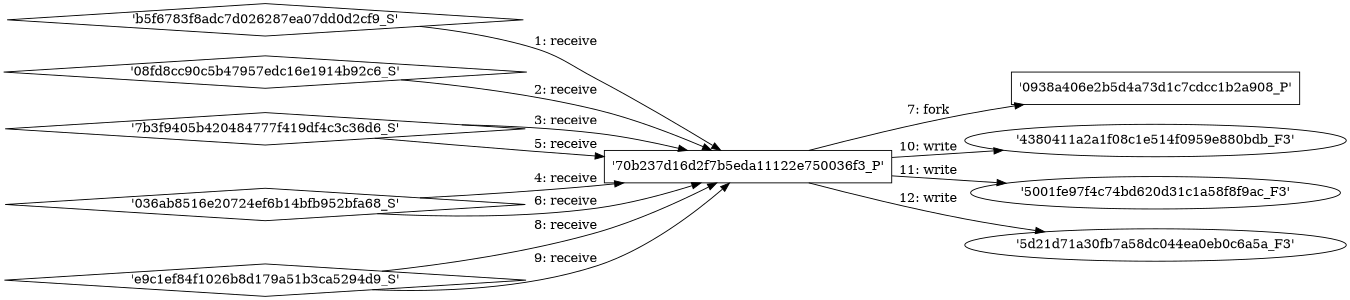 digraph "D:\Learning\Paper\apt\基于CTI的攻击预警\Dataset\攻击图\ASGfromALLCTI\of Pigs and Rockets.dot" {
rankdir="LR"
size="9"
fixedsize="false"
splines="true"
nodesep=0.3
ranksep=0
fontsize=10
overlap="scalexy"
engine= "neato"
	"'70b237d16d2f7b5eda11122e750036f3_P'" [node_type=Process shape=box]
	"'b5f6783f8adc7d026287ea07dd0d2cf9_S'" [node_type=Socket shape=diamond]
	"'b5f6783f8adc7d026287ea07dd0d2cf9_S'" -> "'70b237d16d2f7b5eda11122e750036f3_P'" [label="1: receive"]
	"'70b237d16d2f7b5eda11122e750036f3_P'" [node_type=Process shape=box]
	"'08fd8cc90c5b47957edc16e1914b92c6_S'" [node_type=Socket shape=diamond]
	"'08fd8cc90c5b47957edc16e1914b92c6_S'" -> "'70b237d16d2f7b5eda11122e750036f3_P'" [label="2: receive"]
	"'70b237d16d2f7b5eda11122e750036f3_P'" [node_type=Process shape=box]
	"'7b3f9405b420484777f419df4c3c36d6_S'" [node_type=Socket shape=diamond]
	"'7b3f9405b420484777f419df4c3c36d6_S'" -> "'70b237d16d2f7b5eda11122e750036f3_P'" [label="3: receive"]
	"'70b237d16d2f7b5eda11122e750036f3_P'" [node_type=Process shape=box]
	"'036ab8516e20724ef6b14bfb952bfa68_S'" [node_type=Socket shape=diamond]
	"'036ab8516e20724ef6b14bfb952bfa68_S'" -> "'70b237d16d2f7b5eda11122e750036f3_P'" [label="4: receive"]
	"'70b237d16d2f7b5eda11122e750036f3_P'" [node_type=Process shape=box]
	"'7b3f9405b420484777f419df4c3c36d6_S'" [node_type=Socket shape=diamond]
	"'7b3f9405b420484777f419df4c3c36d6_S'" -> "'70b237d16d2f7b5eda11122e750036f3_P'" [label="5: receive"]
	"'70b237d16d2f7b5eda11122e750036f3_P'" [node_type=Process shape=box]
	"'036ab8516e20724ef6b14bfb952bfa68_S'" [node_type=Socket shape=diamond]
	"'036ab8516e20724ef6b14bfb952bfa68_S'" -> "'70b237d16d2f7b5eda11122e750036f3_P'" [label="6: receive"]
	"'70b237d16d2f7b5eda11122e750036f3_P'" [node_type=Process shape=box]
	"'0938a406e2b5d4a73d1c7cdcc1b2a908_P'" [node_type=Process shape=box]
	"'70b237d16d2f7b5eda11122e750036f3_P'" -> "'0938a406e2b5d4a73d1c7cdcc1b2a908_P'" [label="7: fork"]
	"'70b237d16d2f7b5eda11122e750036f3_P'" [node_type=Process shape=box]
	"'e9c1ef84f1026b8d179a51b3ca5294d9_S'" [node_type=Socket shape=diamond]
	"'e9c1ef84f1026b8d179a51b3ca5294d9_S'" -> "'70b237d16d2f7b5eda11122e750036f3_P'" [label="8: receive"]
	"'70b237d16d2f7b5eda11122e750036f3_P'" [node_type=Process shape=box]
	"'e9c1ef84f1026b8d179a51b3ca5294d9_S'" [node_type=Socket shape=diamond]
	"'e9c1ef84f1026b8d179a51b3ca5294d9_S'" -> "'70b237d16d2f7b5eda11122e750036f3_P'" [label="9: receive"]
	"'4380411a2a1f08c1e514f0959e880bdb_F3'" [node_type=file shape=ellipse]
	"'70b237d16d2f7b5eda11122e750036f3_P'" [node_type=Process shape=box]
	"'70b237d16d2f7b5eda11122e750036f3_P'" -> "'4380411a2a1f08c1e514f0959e880bdb_F3'" [label="10: write"]
	"'5001fe97f4c74bd620d31c1a58f8f9ac_F3'" [node_type=file shape=ellipse]
	"'70b237d16d2f7b5eda11122e750036f3_P'" [node_type=Process shape=box]
	"'70b237d16d2f7b5eda11122e750036f3_P'" -> "'5001fe97f4c74bd620d31c1a58f8f9ac_F3'" [label="11: write"]
	"'5d21d71a30fb7a58dc044ea0eb0c6a5a_F3'" [node_type=file shape=ellipse]
	"'70b237d16d2f7b5eda11122e750036f3_P'" [node_type=Process shape=box]
	"'70b237d16d2f7b5eda11122e750036f3_P'" -> "'5d21d71a30fb7a58dc044ea0eb0c6a5a_F3'" [label="12: write"]
}
